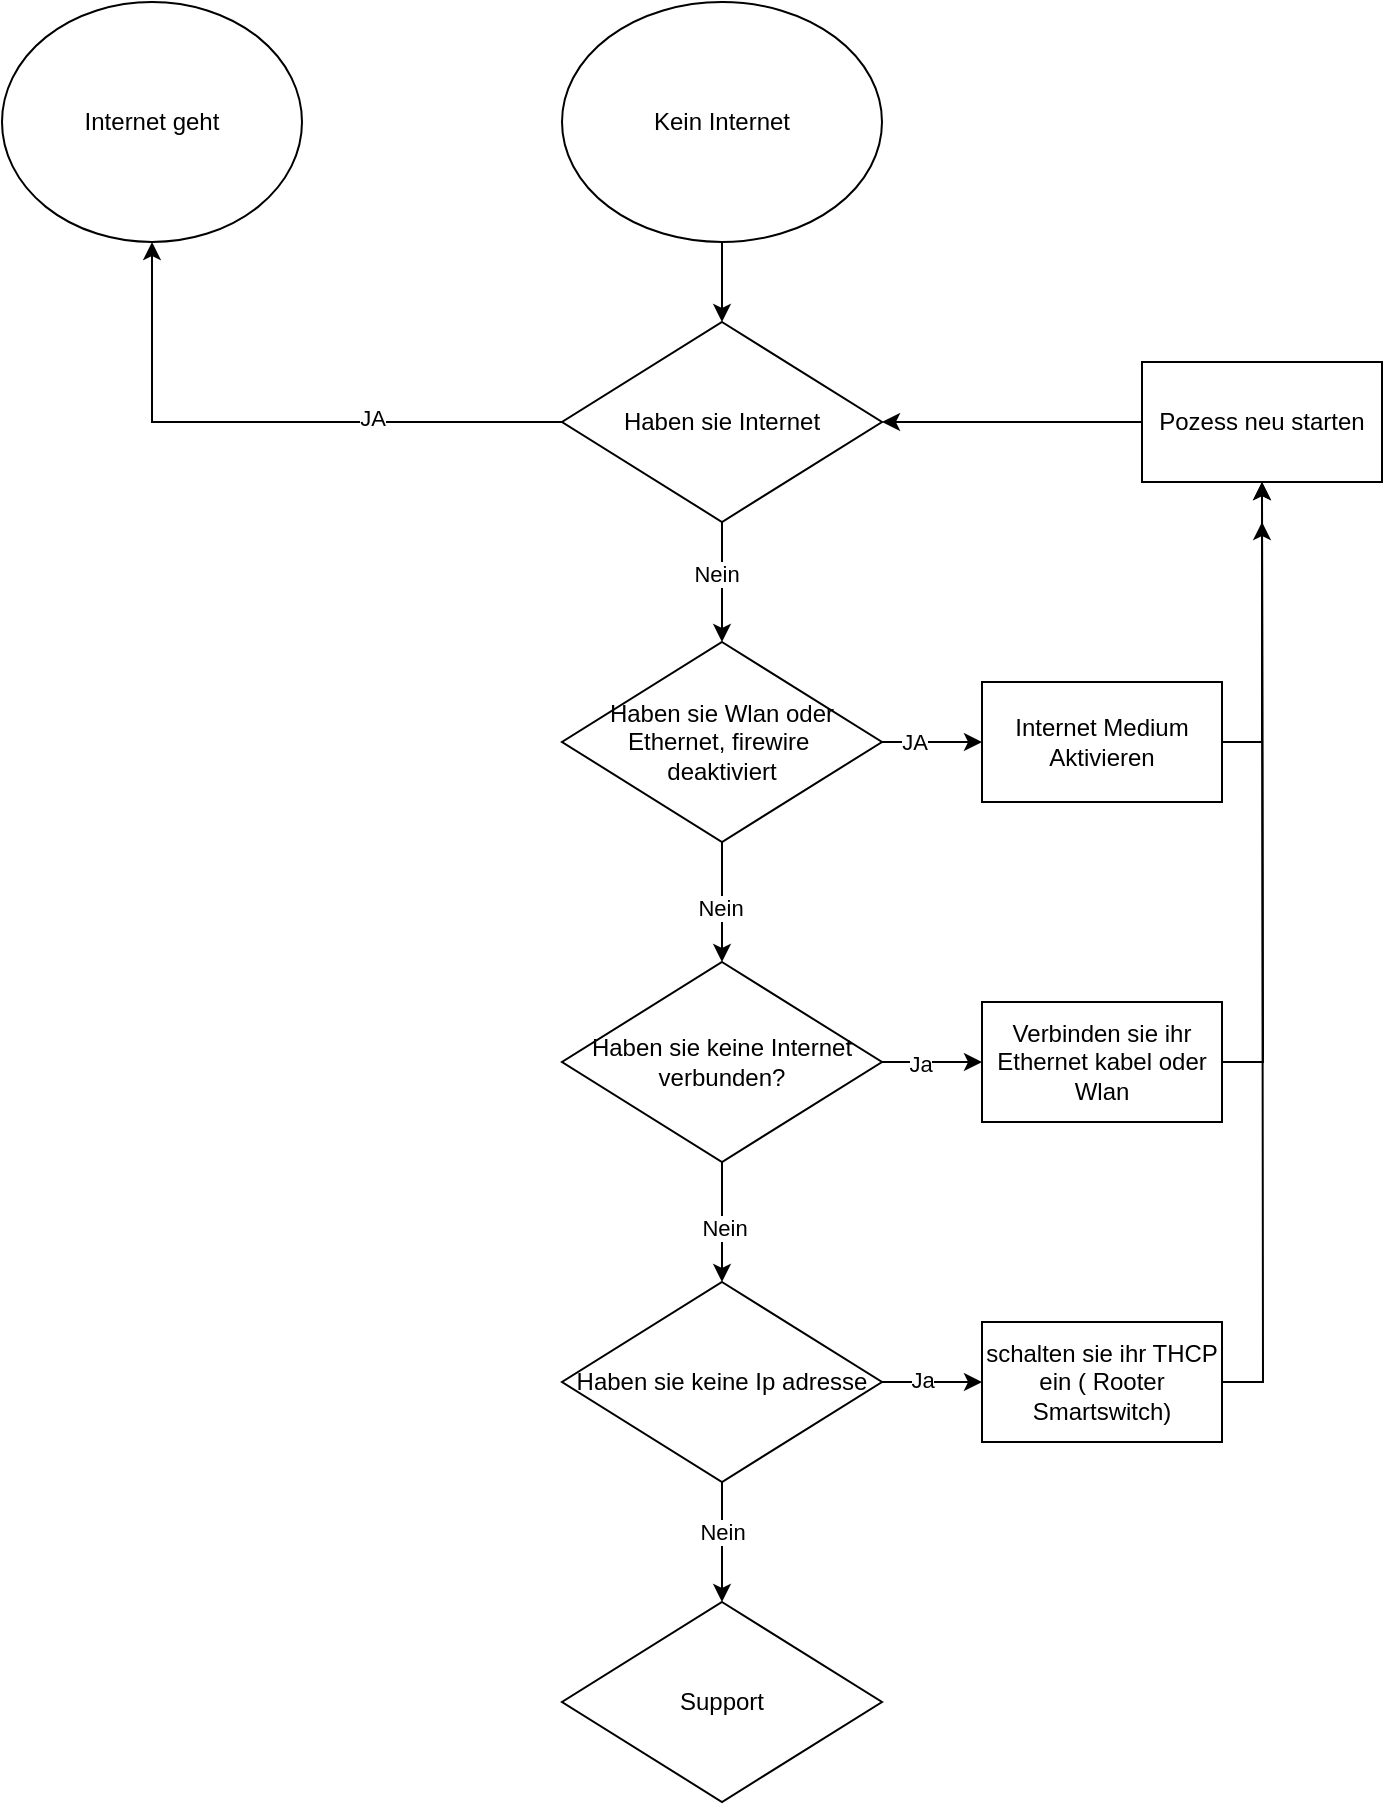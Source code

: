 <mxfile version="24.7.12">
  <diagram name="Seite-1" id="hp_qmWSU174JRnaXOhAg">
    <mxGraphModel dx="1994" dy="739" grid="1" gridSize="10" guides="1" tooltips="1" connect="1" arrows="1" fold="1" page="1" pageScale="1" pageWidth="827" pageHeight="1169" math="0" shadow="0">
      <root>
        <mxCell id="0" />
        <mxCell id="1" parent="0" />
        <mxCell id="a6Mz-yWxtfev6vMqc6ut-10" style="edgeStyle=orthogonalEdgeStyle;rounded=0;orthogonalLoop=1;jettySize=auto;html=1;entryX=0.5;entryY=0;entryDx=0;entryDy=0;" edge="1" parent="1" source="a6Mz-yWxtfev6vMqc6ut-1" target="a6Mz-yWxtfev6vMqc6ut-2">
          <mxGeometry relative="1" as="geometry" />
        </mxCell>
        <mxCell id="a6Mz-yWxtfev6vMqc6ut-1" value="Kein Internet" style="ellipse;whiteSpace=wrap;html=1;" vertex="1" parent="1">
          <mxGeometry width="160" height="120" as="geometry" />
        </mxCell>
        <mxCell id="a6Mz-yWxtfev6vMqc6ut-11" style="edgeStyle=orthogonalEdgeStyle;rounded=0;orthogonalLoop=1;jettySize=auto;html=1;entryX=0.5;entryY=1;entryDx=0;entryDy=0;" edge="1" parent="1" source="a6Mz-yWxtfev6vMqc6ut-2" target="a6Mz-yWxtfev6vMqc6ut-3">
          <mxGeometry relative="1" as="geometry">
            <mxPoint x="440" y="130" as="targetPoint" />
          </mxGeometry>
        </mxCell>
        <mxCell id="a6Mz-yWxtfev6vMqc6ut-15" value="JA" style="edgeLabel;html=1;align=center;verticalAlign=middle;resizable=0;points=[];" vertex="1" connectable="0" parent="a6Mz-yWxtfev6vMqc6ut-11">
          <mxGeometry x="-0.352" y="-2" relative="1" as="geometry">
            <mxPoint as="offset" />
          </mxGeometry>
        </mxCell>
        <mxCell id="a6Mz-yWxtfev6vMqc6ut-12" style="edgeStyle=orthogonalEdgeStyle;rounded=0;orthogonalLoop=1;jettySize=auto;html=1;exitX=0.5;exitY=1;exitDx=0;exitDy=0;entryX=0.5;entryY=0;entryDx=0;entryDy=0;" edge="1" parent="1" source="a6Mz-yWxtfev6vMqc6ut-2" target="a6Mz-yWxtfev6vMqc6ut-4">
          <mxGeometry relative="1" as="geometry" />
        </mxCell>
        <mxCell id="a6Mz-yWxtfev6vMqc6ut-16" value="Nein" style="edgeLabel;html=1;align=center;verticalAlign=middle;resizable=0;points=[];" vertex="1" connectable="0" parent="a6Mz-yWxtfev6vMqc6ut-12">
          <mxGeometry x="-0.133" y="-3" relative="1" as="geometry">
            <mxPoint as="offset" />
          </mxGeometry>
        </mxCell>
        <mxCell id="a6Mz-yWxtfev6vMqc6ut-2" value="Haben sie Internet" style="rhombus;whiteSpace=wrap;html=1;" vertex="1" parent="1">
          <mxGeometry y="160" width="160" height="100" as="geometry" />
        </mxCell>
        <mxCell id="a6Mz-yWxtfev6vMqc6ut-3" value="Internet geht" style="ellipse;whiteSpace=wrap;html=1;" vertex="1" parent="1">
          <mxGeometry x="-280" width="150" height="120" as="geometry" />
        </mxCell>
        <mxCell id="a6Mz-yWxtfev6vMqc6ut-13" style="edgeStyle=orthogonalEdgeStyle;rounded=0;orthogonalLoop=1;jettySize=auto;html=1;exitX=0.5;exitY=1;exitDx=0;exitDy=0;entryX=0.5;entryY=0;entryDx=0;entryDy=0;" edge="1" parent="1" source="a6Mz-yWxtfev6vMqc6ut-4" target="a6Mz-yWxtfev6vMqc6ut-5">
          <mxGeometry relative="1" as="geometry" />
        </mxCell>
        <mxCell id="a6Mz-yWxtfev6vMqc6ut-17" value="Nein" style="edgeLabel;html=1;align=center;verticalAlign=middle;resizable=0;points=[];" vertex="1" connectable="0" parent="a6Mz-yWxtfev6vMqc6ut-13">
          <mxGeometry x="0.1" y="-1" relative="1" as="geometry">
            <mxPoint as="offset" />
          </mxGeometry>
        </mxCell>
        <mxCell id="a6Mz-yWxtfev6vMqc6ut-20" style="edgeStyle=orthogonalEdgeStyle;rounded=0;orthogonalLoop=1;jettySize=auto;html=1;entryX=0;entryY=0.5;entryDx=0;entryDy=0;" edge="1" parent="1" source="a6Mz-yWxtfev6vMqc6ut-4" target="a6Mz-yWxtfev6vMqc6ut-19">
          <mxGeometry relative="1" as="geometry" />
        </mxCell>
        <mxCell id="a6Mz-yWxtfev6vMqc6ut-22" value="JA" style="edgeLabel;html=1;align=center;verticalAlign=middle;resizable=0;points=[];" vertex="1" connectable="0" parent="a6Mz-yWxtfev6vMqc6ut-20">
          <mxGeometry x="-0.368" relative="1" as="geometry">
            <mxPoint as="offset" />
          </mxGeometry>
        </mxCell>
        <mxCell id="a6Mz-yWxtfev6vMqc6ut-4" value="Haben sie Wlan oder E&lt;span style=&quot;background-color: initial;&quot;&gt;thernet, firewire&amp;nbsp;&lt;/span&gt;&lt;div&gt;&lt;div&gt;deaktiviert&lt;/div&gt;&lt;/div&gt;" style="rhombus;whiteSpace=wrap;html=1;" vertex="1" parent="1">
          <mxGeometry y="320" width="160" height="100" as="geometry" />
        </mxCell>
        <mxCell id="a6Mz-yWxtfev6vMqc6ut-14" style="edgeStyle=orthogonalEdgeStyle;rounded=0;orthogonalLoop=1;jettySize=auto;html=1;exitX=0.5;exitY=1;exitDx=0;exitDy=0;" edge="1" parent="1" source="a6Mz-yWxtfev6vMqc6ut-5" target="a6Mz-yWxtfev6vMqc6ut-6">
          <mxGeometry relative="1" as="geometry" />
        </mxCell>
        <mxCell id="a6Mz-yWxtfev6vMqc6ut-18" value="Nein" style="edgeLabel;html=1;align=center;verticalAlign=middle;resizable=0;points=[];" vertex="1" connectable="0" parent="a6Mz-yWxtfev6vMqc6ut-14">
          <mxGeometry x="0.1" y="1" relative="1" as="geometry">
            <mxPoint as="offset" />
          </mxGeometry>
        </mxCell>
        <mxCell id="a6Mz-yWxtfev6vMqc6ut-29" style="edgeStyle=orthogonalEdgeStyle;rounded=0;orthogonalLoop=1;jettySize=auto;html=1;exitX=1;exitY=0.5;exitDx=0;exitDy=0;entryX=0;entryY=0.5;entryDx=0;entryDy=0;" edge="1" parent="1" source="a6Mz-yWxtfev6vMqc6ut-5" target="a6Mz-yWxtfev6vMqc6ut-27">
          <mxGeometry relative="1" as="geometry" />
        </mxCell>
        <mxCell id="a6Mz-yWxtfev6vMqc6ut-32" value="Ja" style="edgeLabel;html=1;align=center;verticalAlign=middle;resizable=0;points=[];" vertex="1" connectable="0" parent="a6Mz-yWxtfev6vMqc6ut-29">
          <mxGeometry x="-0.24" y="-1" relative="1" as="geometry">
            <mxPoint as="offset" />
          </mxGeometry>
        </mxCell>
        <mxCell id="a6Mz-yWxtfev6vMqc6ut-5" value="Haben sie keine Internet verbunden&lt;span style=&quot;background-color: initial;&quot;&gt;?&lt;/span&gt;" style="rhombus;whiteSpace=wrap;html=1;" vertex="1" parent="1">
          <mxGeometry y="480" width="160" height="100" as="geometry" />
        </mxCell>
        <mxCell id="a6Mz-yWxtfev6vMqc6ut-34" value="" style="edgeStyle=orthogonalEdgeStyle;rounded=0;orthogonalLoop=1;jettySize=auto;html=1;" edge="1" parent="1" source="a6Mz-yWxtfev6vMqc6ut-6" target="a6Mz-yWxtfev6vMqc6ut-33">
          <mxGeometry relative="1" as="geometry" />
        </mxCell>
        <mxCell id="a6Mz-yWxtfev6vMqc6ut-35" value="Ja" style="edgeLabel;html=1;align=center;verticalAlign=middle;resizable=0;points=[];" vertex="1" connectable="0" parent="a6Mz-yWxtfev6vMqc6ut-34">
          <mxGeometry x="-0.209" y="1" relative="1" as="geometry">
            <mxPoint as="offset" />
          </mxGeometry>
        </mxCell>
        <mxCell id="a6Mz-yWxtfev6vMqc6ut-39" style="edgeStyle=orthogonalEdgeStyle;rounded=0;orthogonalLoop=1;jettySize=auto;html=1;exitX=0.5;exitY=1;exitDx=0;exitDy=0;" edge="1" parent="1" source="a6Mz-yWxtfev6vMqc6ut-6" target="a6Mz-yWxtfev6vMqc6ut-7">
          <mxGeometry relative="1" as="geometry" />
        </mxCell>
        <mxCell id="a6Mz-yWxtfev6vMqc6ut-40" value="Nein" style="edgeLabel;html=1;align=center;verticalAlign=middle;resizable=0;points=[];" vertex="1" connectable="0" parent="a6Mz-yWxtfev6vMqc6ut-39">
          <mxGeometry x="-0.181" relative="1" as="geometry">
            <mxPoint as="offset" />
          </mxGeometry>
        </mxCell>
        <mxCell id="a6Mz-yWxtfev6vMqc6ut-6" value="Haben sie keine Ip adresse" style="rhombus;whiteSpace=wrap;html=1;" vertex="1" parent="1">
          <mxGeometry y="640" width="160" height="100" as="geometry" />
        </mxCell>
        <mxCell id="a6Mz-yWxtfev6vMqc6ut-7" value="Support" style="rhombus;whiteSpace=wrap;html=1;" vertex="1" parent="1">
          <mxGeometry y="800" width="160" height="100" as="geometry" />
        </mxCell>
        <mxCell id="a6Mz-yWxtfev6vMqc6ut-30" style="edgeStyle=orthogonalEdgeStyle;rounded=0;orthogonalLoop=1;jettySize=auto;html=1;exitX=1;exitY=0.5;exitDx=0;exitDy=0;entryX=0.5;entryY=1;entryDx=0;entryDy=0;" edge="1" parent="1" source="a6Mz-yWxtfev6vMqc6ut-19" target="a6Mz-yWxtfev6vMqc6ut-24">
          <mxGeometry relative="1" as="geometry" />
        </mxCell>
        <mxCell id="a6Mz-yWxtfev6vMqc6ut-19" value="Internet Medium Aktivieren" style="rounded=0;whiteSpace=wrap;html=1;" vertex="1" parent="1">
          <mxGeometry x="210" y="340" width="120" height="60" as="geometry" />
        </mxCell>
        <mxCell id="a6Mz-yWxtfev6vMqc6ut-26" style="edgeStyle=orthogonalEdgeStyle;rounded=0;orthogonalLoop=1;jettySize=auto;html=1;exitX=0;exitY=0.5;exitDx=0;exitDy=0;entryX=1;entryY=0.5;entryDx=0;entryDy=0;" edge="1" parent="1" source="a6Mz-yWxtfev6vMqc6ut-24" target="a6Mz-yWxtfev6vMqc6ut-2">
          <mxGeometry relative="1" as="geometry" />
        </mxCell>
        <mxCell id="a6Mz-yWxtfev6vMqc6ut-24" value="Pozess neu starten" style="rounded=0;whiteSpace=wrap;html=1;" vertex="1" parent="1">
          <mxGeometry x="290" y="180" width="120" height="60" as="geometry" />
        </mxCell>
        <mxCell id="a6Mz-yWxtfev6vMqc6ut-31" style="edgeStyle=orthogonalEdgeStyle;rounded=0;orthogonalLoop=1;jettySize=auto;html=1;exitX=1;exitY=0.5;exitDx=0;exitDy=0;" edge="1" parent="1" source="a6Mz-yWxtfev6vMqc6ut-27">
          <mxGeometry relative="1" as="geometry">
            <mxPoint x="350" y="240" as="targetPoint" />
          </mxGeometry>
        </mxCell>
        <mxCell id="a6Mz-yWxtfev6vMqc6ut-27" value="Verbinden sie ihr Ethernet kabel oder Wlan" style="rounded=0;whiteSpace=wrap;html=1;" vertex="1" parent="1">
          <mxGeometry x="210" y="500" width="120" height="60" as="geometry" />
        </mxCell>
        <mxCell id="a6Mz-yWxtfev6vMqc6ut-37" style="edgeStyle=orthogonalEdgeStyle;rounded=0;orthogonalLoop=1;jettySize=auto;html=1;" edge="1" parent="1" source="a6Mz-yWxtfev6vMqc6ut-33">
          <mxGeometry relative="1" as="geometry">
            <mxPoint x="350" y="260" as="targetPoint" />
          </mxGeometry>
        </mxCell>
        <mxCell id="a6Mz-yWxtfev6vMqc6ut-33" value="schalten sie ihr THCP ein ( Rooter Smartswitch)" style="whiteSpace=wrap;html=1;" vertex="1" parent="1">
          <mxGeometry x="210" y="660" width="120" height="60" as="geometry" />
        </mxCell>
      </root>
    </mxGraphModel>
  </diagram>
</mxfile>
